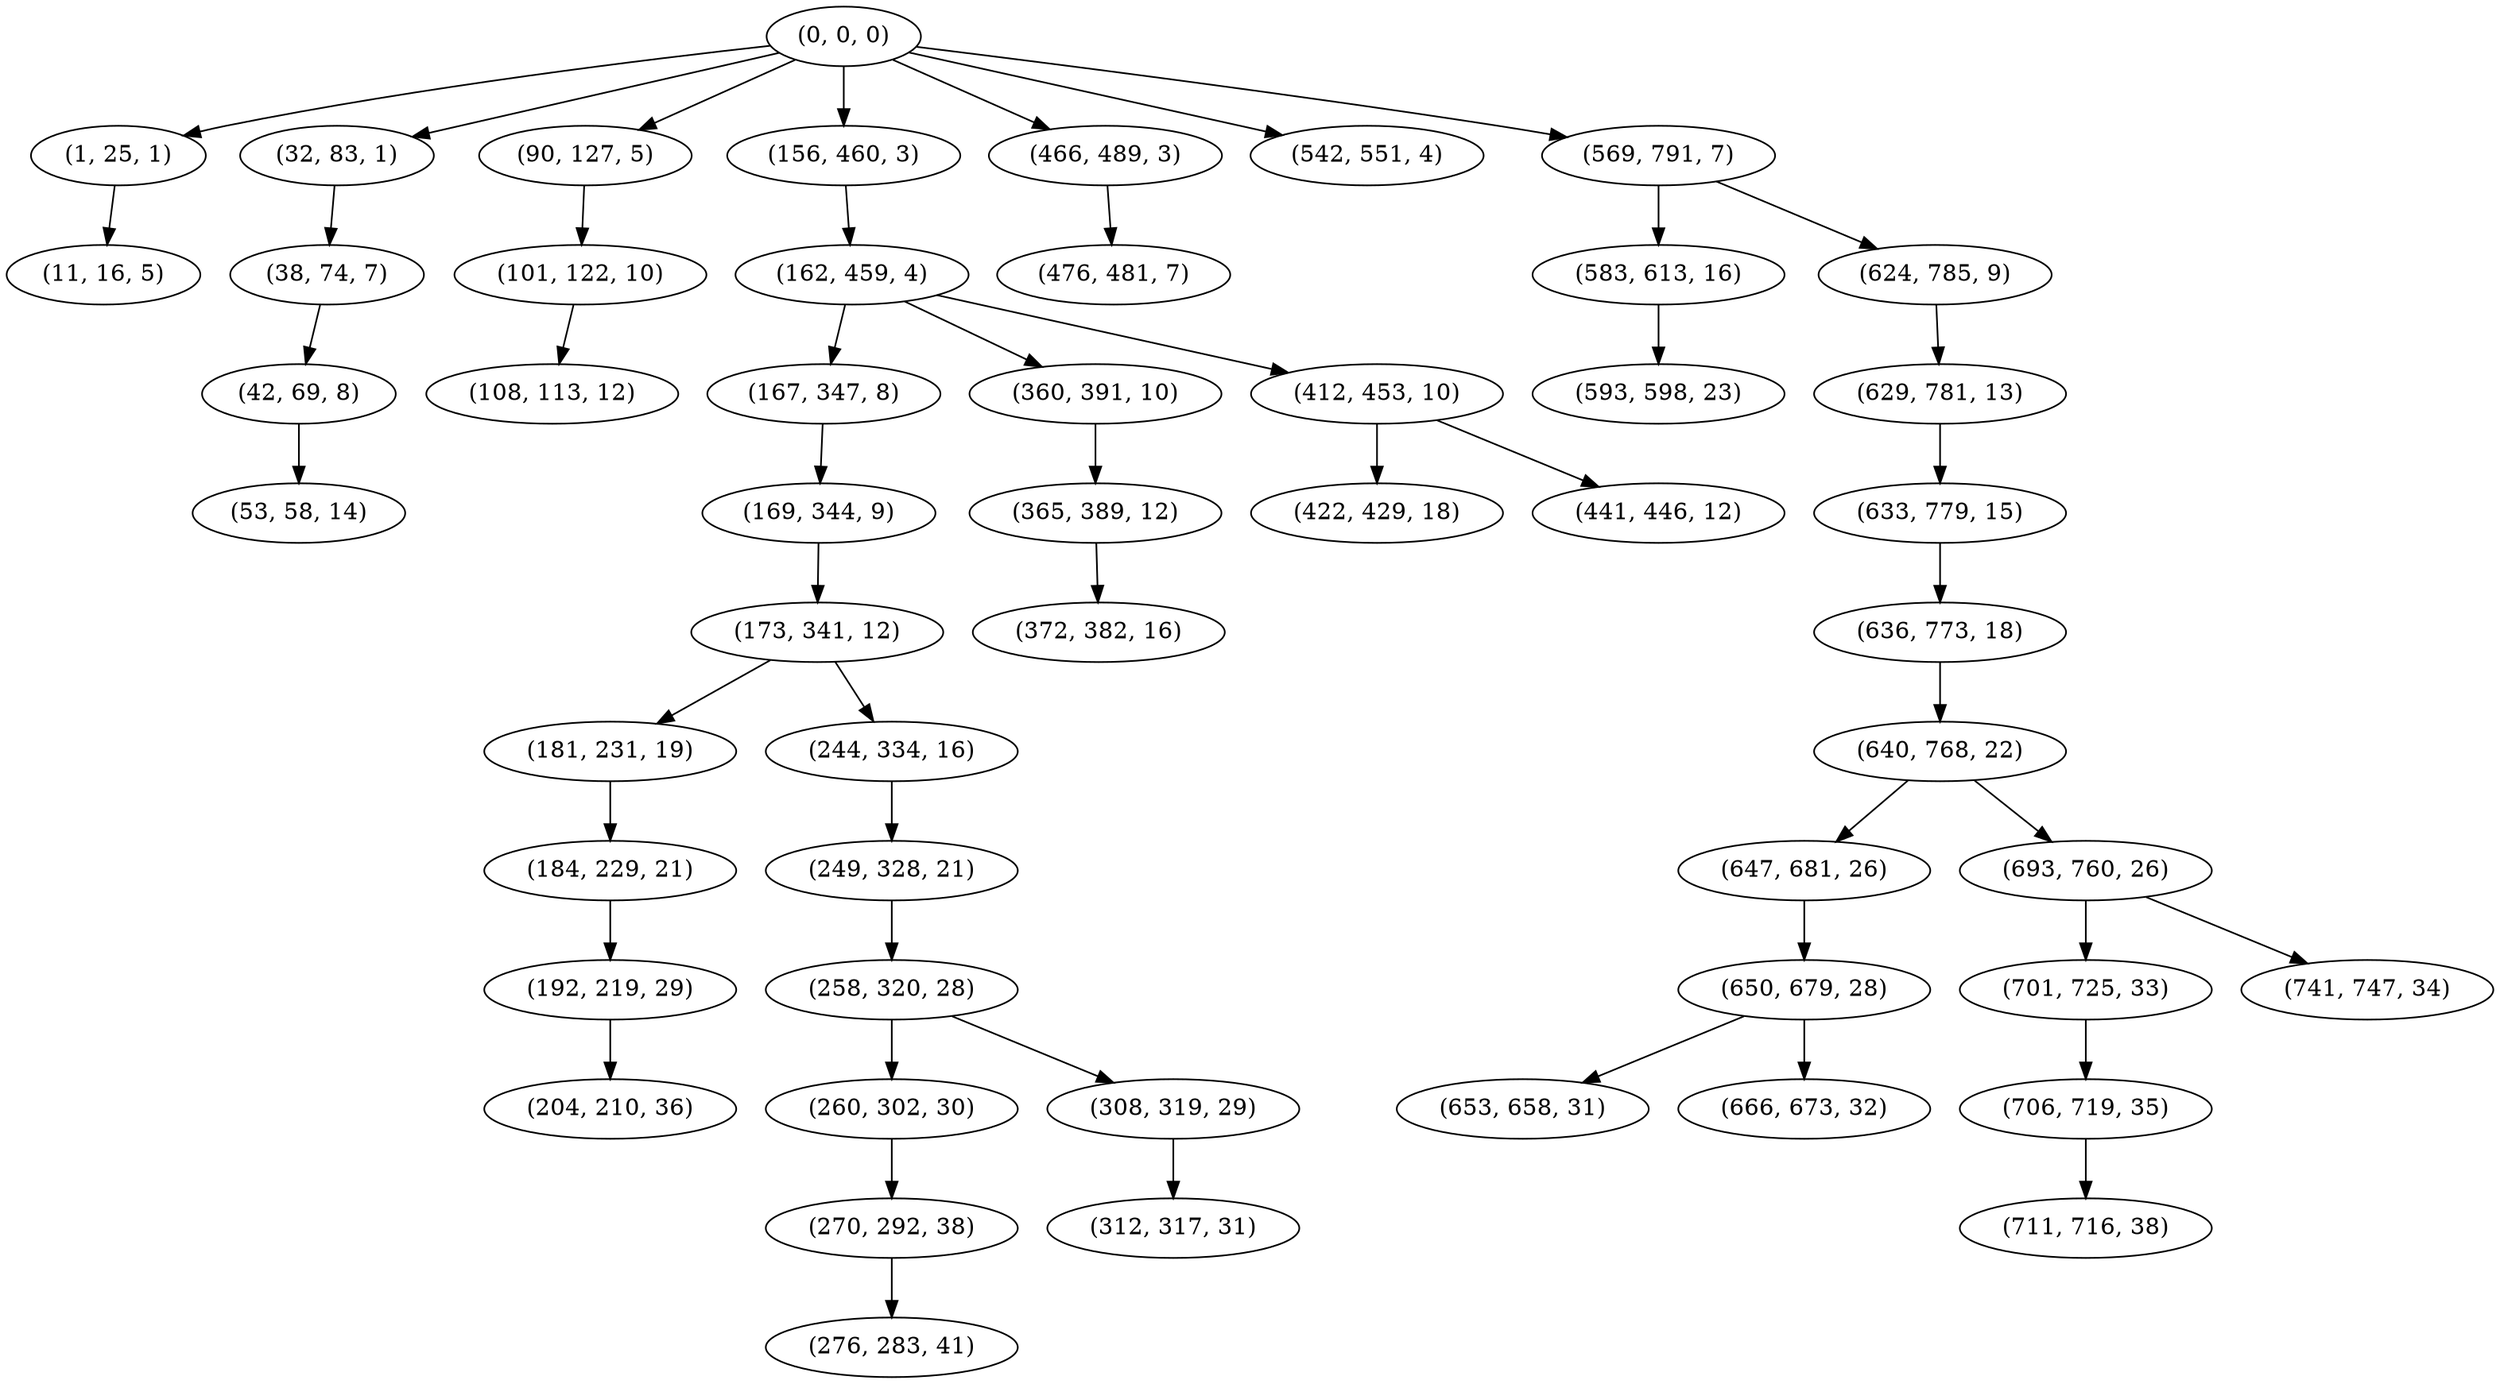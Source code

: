 digraph tree {
    "(0, 0, 0)";
    "(1, 25, 1)";
    "(11, 16, 5)";
    "(32, 83, 1)";
    "(38, 74, 7)";
    "(42, 69, 8)";
    "(53, 58, 14)";
    "(90, 127, 5)";
    "(101, 122, 10)";
    "(108, 113, 12)";
    "(156, 460, 3)";
    "(162, 459, 4)";
    "(167, 347, 8)";
    "(169, 344, 9)";
    "(173, 341, 12)";
    "(181, 231, 19)";
    "(184, 229, 21)";
    "(192, 219, 29)";
    "(204, 210, 36)";
    "(244, 334, 16)";
    "(249, 328, 21)";
    "(258, 320, 28)";
    "(260, 302, 30)";
    "(270, 292, 38)";
    "(276, 283, 41)";
    "(308, 319, 29)";
    "(312, 317, 31)";
    "(360, 391, 10)";
    "(365, 389, 12)";
    "(372, 382, 16)";
    "(412, 453, 10)";
    "(422, 429, 18)";
    "(441, 446, 12)";
    "(466, 489, 3)";
    "(476, 481, 7)";
    "(542, 551, 4)";
    "(569, 791, 7)";
    "(583, 613, 16)";
    "(593, 598, 23)";
    "(624, 785, 9)";
    "(629, 781, 13)";
    "(633, 779, 15)";
    "(636, 773, 18)";
    "(640, 768, 22)";
    "(647, 681, 26)";
    "(650, 679, 28)";
    "(653, 658, 31)";
    "(666, 673, 32)";
    "(693, 760, 26)";
    "(701, 725, 33)";
    "(706, 719, 35)";
    "(711, 716, 38)";
    "(741, 747, 34)";
    "(0, 0, 0)" -> "(1, 25, 1)";
    "(0, 0, 0)" -> "(32, 83, 1)";
    "(0, 0, 0)" -> "(90, 127, 5)";
    "(0, 0, 0)" -> "(156, 460, 3)";
    "(0, 0, 0)" -> "(466, 489, 3)";
    "(0, 0, 0)" -> "(542, 551, 4)";
    "(0, 0, 0)" -> "(569, 791, 7)";
    "(1, 25, 1)" -> "(11, 16, 5)";
    "(32, 83, 1)" -> "(38, 74, 7)";
    "(38, 74, 7)" -> "(42, 69, 8)";
    "(42, 69, 8)" -> "(53, 58, 14)";
    "(90, 127, 5)" -> "(101, 122, 10)";
    "(101, 122, 10)" -> "(108, 113, 12)";
    "(156, 460, 3)" -> "(162, 459, 4)";
    "(162, 459, 4)" -> "(167, 347, 8)";
    "(162, 459, 4)" -> "(360, 391, 10)";
    "(162, 459, 4)" -> "(412, 453, 10)";
    "(167, 347, 8)" -> "(169, 344, 9)";
    "(169, 344, 9)" -> "(173, 341, 12)";
    "(173, 341, 12)" -> "(181, 231, 19)";
    "(173, 341, 12)" -> "(244, 334, 16)";
    "(181, 231, 19)" -> "(184, 229, 21)";
    "(184, 229, 21)" -> "(192, 219, 29)";
    "(192, 219, 29)" -> "(204, 210, 36)";
    "(244, 334, 16)" -> "(249, 328, 21)";
    "(249, 328, 21)" -> "(258, 320, 28)";
    "(258, 320, 28)" -> "(260, 302, 30)";
    "(258, 320, 28)" -> "(308, 319, 29)";
    "(260, 302, 30)" -> "(270, 292, 38)";
    "(270, 292, 38)" -> "(276, 283, 41)";
    "(308, 319, 29)" -> "(312, 317, 31)";
    "(360, 391, 10)" -> "(365, 389, 12)";
    "(365, 389, 12)" -> "(372, 382, 16)";
    "(412, 453, 10)" -> "(422, 429, 18)";
    "(412, 453, 10)" -> "(441, 446, 12)";
    "(466, 489, 3)" -> "(476, 481, 7)";
    "(569, 791, 7)" -> "(583, 613, 16)";
    "(569, 791, 7)" -> "(624, 785, 9)";
    "(583, 613, 16)" -> "(593, 598, 23)";
    "(624, 785, 9)" -> "(629, 781, 13)";
    "(629, 781, 13)" -> "(633, 779, 15)";
    "(633, 779, 15)" -> "(636, 773, 18)";
    "(636, 773, 18)" -> "(640, 768, 22)";
    "(640, 768, 22)" -> "(647, 681, 26)";
    "(640, 768, 22)" -> "(693, 760, 26)";
    "(647, 681, 26)" -> "(650, 679, 28)";
    "(650, 679, 28)" -> "(653, 658, 31)";
    "(650, 679, 28)" -> "(666, 673, 32)";
    "(693, 760, 26)" -> "(701, 725, 33)";
    "(693, 760, 26)" -> "(741, 747, 34)";
    "(701, 725, 33)" -> "(706, 719, 35)";
    "(706, 719, 35)" -> "(711, 716, 38)";
}
